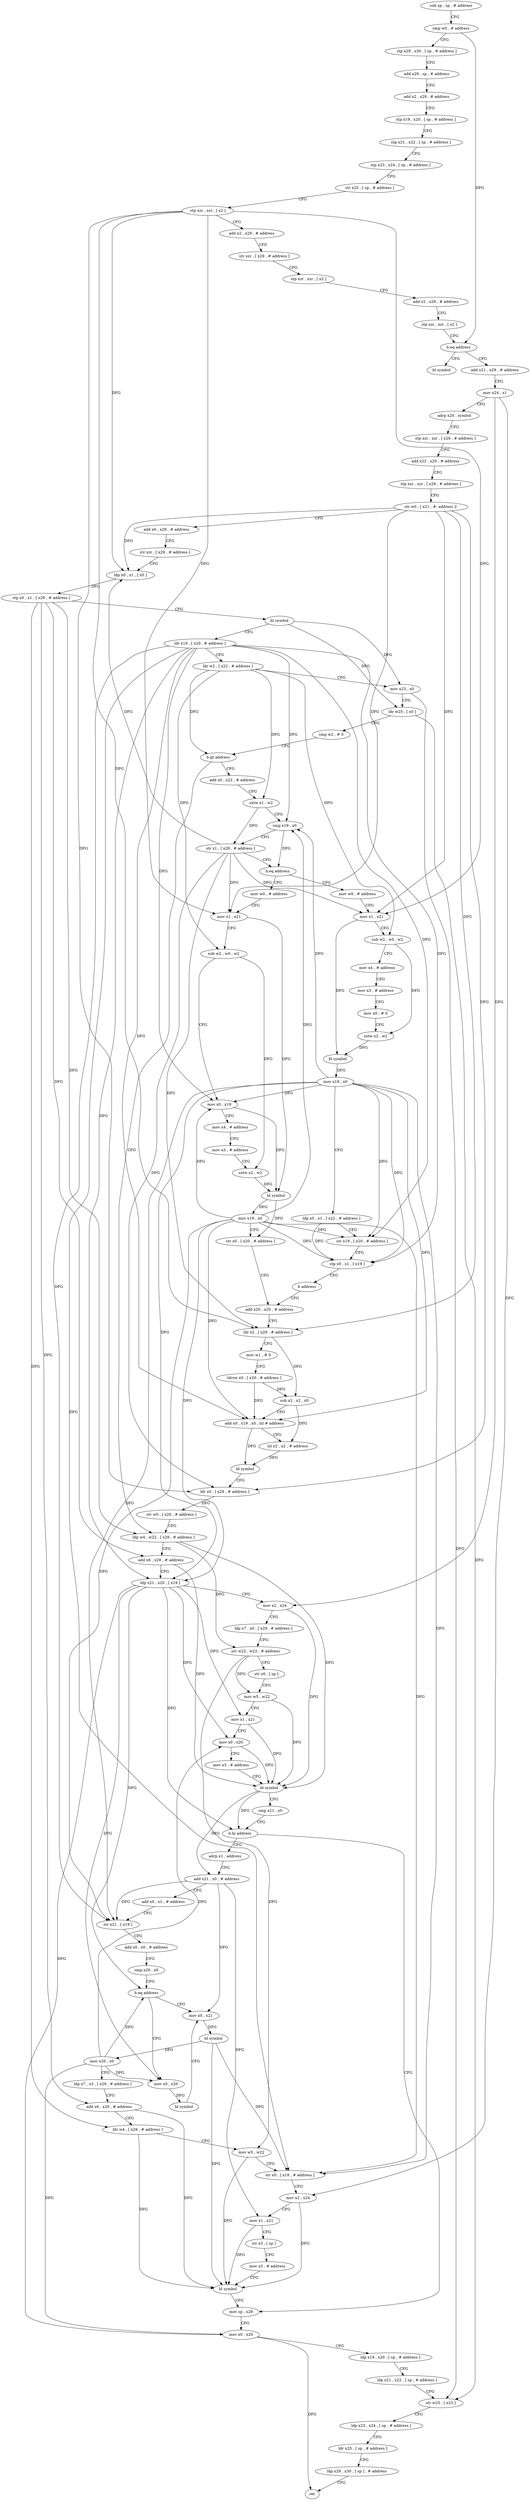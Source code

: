 digraph "func" {
"4349768" [label = "sub sp , sp , # address" ]
"4349772" [label = "cmp w0 , # address" ]
"4349776" [label = "stp x29 , x30 , [ sp , # address ]" ]
"4349780" [label = "add x29 , sp , # address" ]
"4349784" [label = "add x2 , x29 , # address" ]
"4349788" [label = "stp x19 , x20 , [ sp , # address ]" ]
"4349792" [label = "stp x21 , x22 , [ sp , # address ]" ]
"4349796" [label = "stp x23 , x24 , [ sp , # address ]" ]
"4349800" [label = "str x25 , [ sp , # address ]" ]
"4349804" [label = "stp xzr , xzr , [ x2 ]" ]
"4349808" [label = "add x2 , x29 , # address" ]
"4349812" [label = "str xzr , [ x29 , # address ]" ]
"4349816" [label = "stp xzr , xzr , [ x2 ]" ]
"4349820" [label = "add x2 , x29 , # address" ]
"4349824" [label = "stp xzr , xzr , [ x2 ]" ]
"4349828" [label = "b.eq address" ]
"4350236" [label = "bl symbol" ]
"4349832" [label = "add x21 , x29 , # address" ]
"4349836" [label = "mov x24 , x1" ]
"4349840" [label = "adrp x20 , symbol" ]
"4349844" [label = "stp xzr , xzr , [ x29 , # address ]" ]
"4349848" [label = "add x22 , x20 , # address" ]
"4349852" [label = "stp xzr , xzr , [ x29 , # address ]" ]
"4349856" [label = "str w0 , [ x21 , #- address ]!" ]
"4349860" [label = "add x0 , x29 , # address" ]
"4349864" [label = "str xzr , [ x29 , # address ]" ]
"4349868" [label = "ldp x0 , x1 , [ x0 ]" ]
"4349872" [label = "stp x0 , x1 , [ x29 , # address ]" ]
"4349876" [label = "bl symbol" ]
"4349880" [label = "ldr x19 , [ x20 , # address ]" ]
"4349884" [label = "ldr w2 , [ x22 , # address ]" ]
"4349888" [label = "mov x23 , x0" ]
"4349892" [label = "ldr w25 , [ x0 ]" ]
"4349896" [label = "cmp w2 , # 0" ]
"4349900" [label = "b.gt address" ]
"4350004" [label = "ldp w4 , w22 , [ x29 , # address ]" ]
"4349904" [label = "add x0 , x22 , # address" ]
"4350008" [label = "add x6 , x29 , # address" ]
"4350012" [label = "ldp x21 , x20 , [ x19 ]" ]
"4350016" [label = "mov x2 , x24" ]
"4350020" [label = "ldp x7 , x0 , [ x29 , # address ]" ]
"4350024" [label = "orr w22 , w22 , # address" ]
"4350028" [label = "str x0 , [ sp ]" ]
"4350032" [label = "mov w5 , w22" ]
"4350036" [label = "mov x1 , x21" ]
"4350040" [label = "mov x0 , x20" ]
"4350044" [label = "mov x3 , # address" ]
"4350048" [label = "bl symbol" ]
"4350052" [label = "cmp x21 , x0" ]
"4350056" [label = "b.hi address" ]
"4350148" [label = "mov sp , x29" ]
"4350060" [label = "adrp x1 , address" ]
"4349908" [label = "sxtw x1 , w2" ]
"4349912" [label = "cmp x19 , x0" ]
"4349916" [label = "str x1 , [ x29 , # address ]" ]
"4349920" [label = "b.eq address" ]
"4350184" [label = "mov w0 , # address" ]
"4349924" [label = "mov w0 , # address" ]
"4350152" [label = "mov x0 , x20" ]
"4350156" [label = "ldp x19 , x20 , [ sp , # address ]" ]
"4350160" [label = "ldp x21 , x22 , [ sp , # address ]" ]
"4350164" [label = "str w25 , [ x23 ]" ]
"4350168" [label = "ldp x23 , x24 , [ sp , # address ]" ]
"4350172" [label = "ldr x25 , [ sp , # address ]" ]
"4350176" [label = "ldp x29 , x30 , [ sp ] , # address" ]
"4350180" [label = "ret" ]
"4350064" [label = "add x21 , x0 , # address" ]
"4350068" [label = "add x0 , x1 , # address" ]
"4350072" [label = "str x21 , [ x19 ]" ]
"4350076" [label = "add x0 , x0 , # address" ]
"4350080" [label = "cmp x20 , x0" ]
"4350084" [label = "b.eq address" ]
"4350096" [label = "mov x0 , x21" ]
"4350088" [label = "mov x0 , x20" ]
"4350188" [label = "mov x1 , x21" ]
"4350192" [label = "sub w2 , w0 , w2" ]
"4350196" [label = "mov x4 , # address" ]
"4350200" [label = "mov x3 , # address" ]
"4350204" [label = "mov x0 , # 0" ]
"4350208" [label = "sxtw x2 , w2" ]
"4350212" [label = "bl symbol" ]
"4350216" [label = "mov x19 , x0" ]
"4350220" [label = "ldp x0 , x1 , [ x22 , # address ]" ]
"4350224" [label = "str x19 , [ x20 , # address ]" ]
"4350228" [label = "stp x0 , x1 , [ x19 ]" ]
"4350232" [label = "b address" ]
"4349964" [label = "add x20 , x20 , # address" ]
"4349928" [label = "mov x1 , x21" ]
"4349932" [label = "sub w2 , w0 , w2" ]
"4349936" [label = "mov x0 , x19" ]
"4349940" [label = "mov x4 , # address" ]
"4349944" [label = "mov x3 , # address" ]
"4349948" [label = "sxtw x2 , w2" ]
"4349952" [label = "bl symbol" ]
"4349956" [label = "mov x19 , x0" ]
"4349960" [label = "str x0 , [ x20 , # address ]" ]
"4350100" [label = "bl symbol" ]
"4350104" [label = "mov x20 , x0" ]
"4350108" [label = "ldp x7 , x3 , [ x29 , # address ]" ]
"4350112" [label = "add x6 , x29 , # address" ]
"4350116" [label = "ldr w4 , [ x29 , # address ]" ]
"4350120" [label = "mov w5 , w22" ]
"4350124" [label = "str x0 , [ x19 , # address ]" ]
"4350128" [label = "mov x2 , x24" ]
"4350132" [label = "mov x1 , x21" ]
"4350136" [label = "str x3 , [ sp ]" ]
"4350140" [label = "mov x3 , # address" ]
"4350144" [label = "bl symbol" ]
"4350092" [label = "bl symbol" ]
"4349968" [label = "ldr x2 , [ x29 , # address ]" ]
"4349972" [label = "mov w1 , # 0" ]
"4349976" [label = "ldrsw x0 , [ x20 , # address ]" ]
"4349980" [label = "sub x2 , x2 , x0" ]
"4349984" [label = "add x0 , x19 , x0 , lsl # address" ]
"4349988" [label = "lsl x2 , x2 , # address" ]
"4349992" [label = "bl symbol" ]
"4349996" [label = "ldr x0 , [ x29 , # address ]" ]
"4350000" [label = "str w0 , [ x20 , # address ]" ]
"4349768" -> "4349772" [ label = "CFG" ]
"4349772" -> "4349776" [ label = "CFG" ]
"4349772" -> "4349828" [ label = "DFG" ]
"4349776" -> "4349780" [ label = "CFG" ]
"4349780" -> "4349784" [ label = "CFG" ]
"4349784" -> "4349788" [ label = "CFG" ]
"4349788" -> "4349792" [ label = "CFG" ]
"4349792" -> "4349796" [ label = "CFG" ]
"4349796" -> "4349800" [ label = "CFG" ]
"4349800" -> "4349804" [ label = "CFG" ]
"4349804" -> "4349808" [ label = "CFG" ]
"4349804" -> "4349868" [ label = "DFG" ]
"4349804" -> "4349968" [ label = "DFG" ]
"4349804" -> "4349996" [ label = "DFG" ]
"4349804" -> "4350188" [ label = "DFG" ]
"4349804" -> "4349928" [ label = "DFG" ]
"4349808" -> "4349812" [ label = "CFG" ]
"4349812" -> "4349816" [ label = "CFG" ]
"4349816" -> "4349820" [ label = "CFG" ]
"4349820" -> "4349824" [ label = "CFG" ]
"4349824" -> "4349828" [ label = "CFG" ]
"4349828" -> "4350236" [ label = "CFG" ]
"4349828" -> "4349832" [ label = "CFG" ]
"4349832" -> "4349836" [ label = "CFG" ]
"4349836" -> "4349840" [ label = "CFG" ]
"4349836" -> "4350016" [ label = "DFG" ]
"4349836" -> "4350128" [ label = "DFG" ]
"4349840" -> "4349844" [ label = "CFG" ]
"4349844" -> "4349848" [ label = "CFG" ]
"4349848" -> "4349852" [ label = "CFG" ]
"4349852" -> "4349856" [ label = "CFG" ]
"4349856" -> "4349860" [ label = "CFG" ]
"4349856" -> "4349868" [ label = "DFG" ]
"4349856" -> "4350188" [ label = "DFG" ]
"4349856" -> "4349928" [ label = "DFG" ]
"4349856" -> "4349968" [ label = "DFG" ]
"4349856" -> "4349996" [ label = "DFG" ]
"4349860" -> "4349864" [ label = "CFG" ]
"4349864" -> "4349868" [ label = "CFG" ]
"4349868" -> "4349872" [ label = "DFG" ]
"4349872" -> "4349876" [ label = "CFG" ]
"4349872" -> "4350004" [ label = "DFG" ]
"4349872" -> "4350116" [ label = "DFG" ]
"4349872" -> "4350008" [ label = "DFG" ]
"4349872" -> "4350112" [ label = "DFG" ]
"4349876" -> "4349880" [ label = "CFG" ]
"4349876" -> "4349888" [ label = "DFG" ]
"4349876" -> "4349892" [ label = "DFG" ]
"4349880" -> "4349884" [ label = "CFG" ]
"4349880" -> "4350012" [ label = "DFG" ]
"4349880" -> "4349912" [ label = "DFG" ]
"4349880" -> "4350072" [ label = "DFG" ]
"4349880" -> "4350224" [ label = "DFG" ]
"4349880" -> "4350228" [ label = "DFG" ]
"4349880" -> "4349936" [ label = "DFG" ]
"4349880" -> "4350124" [ label = "DFG" ]
"4349880" -> "4349984" [ label = "DFG" ]
"4349884" -> "4349888" [ label = "CFG" ]
"4349884" -> "4349900" [ label = "DFG" ]
"4349884" -> "4349908" [ label = "DFG" ]
"4349884" -> "4350192" [ label = "DFG" ]
"4349884" -> "4349932" [ label = "DFG" ]
"4349888" -> "4349892" [ label = "CFG" ]
"4349888" -> "4350164" [ label = "DFG" ]
"4349892" -> "4349896" [ label = "CFG" ]
"4349892" -> "4350164" [ label = "DFG" ]
"4349896" -> "4349900" [ label = "CFG" ]
"4349900" -> "4350004" [ label = "CFG" ]
"4349900" -> "4349904" [ label = "CFG" ]
"4350004" -> "4350008" [ label = "CFG" ]
"4350004" -> "4350048" [ label = "DFG" ]
"4350004" -> "4350024" [ label = "DFG" ]
"4349904" -> "4349908" [ label = "CFG" ]
"4350008" -> "4350012" [ label = "CFG" ]
"4350008" -> "4350048" [ label = "DFG" ]
"4350012" -> "4350016" [ label = "CFG" ]
"4350012" -> "4350036" [ label = "DFG" ]
"4350012" -> "4350056" [ label = "DFG" ]
"4350012" -> "4350040" [ label = "DFG" ]
"4350012" -> "4350152" [ label = "DFG" ]
"4350012" -> "4350084" [ label = "DFG" ]
"4350012" -> "4350088" [ label = "DFG" ]
"4350016" -> "4350020" [ label = "CFG" ]
"4350016" -> "4350048" [ label = "DFG" ]
"4350020" -> "4350024" [ label = "CFG" ]
"4350024" -> "4350028" [ label = "CFG" ]
"4350024" -> "4350032" [ label = "DFG" ]
"4350024" -> "4350120" [ label = "DFG" ]
"4350028" -> "4350032" [ label = "CFG" ]
"4350032" -> "4350036" [ label = "CFG" ]
"4350032" -> "4350048" [ label = "DFG" ]
"4350036" -> "4350040" [ label = "CFG" ]
"4350036" -> "4350048" [ label = "DFG" ]
"4350040" -> "4350044" [ label = "CFG" ]
"4350040" -> "4350048" [ label = "DFG" ]
"4350044" -> "4350048" [ label = "CFG" ]
"4350048" -> "4350052" [ label = "CFG" ]
"4350048" -> "4350056" [ label = "DFG" ]
"4350048" -> "4350064" [ label = "DFG" ]
"4350052" -> "4350056" [ label = "CFG" ]
"4350056" -> "4350148" [ label = "CFG" ]
"4350056" -> "4350060" [ label = "CFG" ]
"4350148" -> "4350152" [ label = "CFG" ]
"4350060" -> "4350064" [ label = "CFG" ]
"4349908" -> "4349912" [ label = "CFG" ]
"4349908" -> "4349916" [ label = "DFG" ]
"4349912" -> "4349916" [ label = "CFG" ]
"4349912" -> "4349920" [ label = "DFG" ]
"4349916" -> "4349920" [ label = "CFG" ]
"4349916" -> "4349868" [ label = "DFG" ]
"4349916" -> "4349968" [ label = "DFG" ]
"4349916" -> "4349996" [ label = "DFG" ]
"4349916" -> "4350188" [ label = "DFG" ]
"4349916" -> "4349928" [ label = "DFG" ]
"4349920" -> "4350184" [ label = "CFG" ]
"4349920" -> "4349924" [ label = "CFG" ]
"4350184" -> "4350188" [ label = "CFG" ]
"4349924" -> "4349928" [ label = "CFG" ]
"4350152" -> "4350156" [ label = "CFG" ]
"4350152" -> "4350180" [ label = "DFG" ]
"4350156" -> "4350160" [ label = "CFG" ]
"4350160" -> "4350164" [ label = "CFG" ]
"4350164" -> "4350168" [ label = "CFG" ]
"4350168" -> "4350172" [ label = "CFG" ]
"4350172" -> "4350176" [ label = "CFG" ]
"4350176" -> "4350180" [ label = "CFG" ]
"4350064" -> "4350068" [ label = "CFG" ]
"4350064" -> "4350072" [ label = "DFG" ]
"4350064" -> "4350096" [ label = "DFG" ]
"4350064" -> "4350132" [ label = "DFG" ]
"4350068" -> "4350072" [ label = "CFG" ]
"4350072" -> "4350076" [ label = "CFG" ]
"4350076" -> "4350080" [ label = "CFG" ]
"4350080" -> "4350084" [ label = "CFG" ]
"4350084" -> "4350096" [ label = "CFG" ]
"4350084" -> "4350088" [ label = "CFG" ]
"4350096" -> "4350100" [ label = "DFG" ]
"4350088" -> "4350092" [ label = "DFG" ]
"4350188" -> "4350192" [ label = "CFG" ]
"4350188" -> "4350212" [ label = "DFG" ]
"4350192" -> "4350196" [ label = "CFG" ]
"4350192" -> "4350208" [ label = "DFG" ]
"4350196" -> "4350200" [ label = "CFG" ]
"4350200" -> "4350204" [ label = "CFG" ]
"4350204" -> "4350208" [ label = "CFG" ]
"4350208" -> "4350212" [ label = "DFG" ]
"4350212" -> "4350216" [ label = "DFG" ]
"4350216" -> "4350220" [ label = "CFG" ]
"4350216" -> "4350012" [ label = "DFG" ]
"4350216" -> "4349912" [ label = "DFG" ]
"4350216" -> "4350072" [ label = "DFG" ]
"4350216" -> "4350224" [ label = "DFG" ]
"4350216" -> "4350228" [ label = "DFG" ]
"4350216" -> "4349936" [ label = "DFG" ]
"4350216" -> "4350124" [ label = "DFG" ]
"4350216" -> "4349984" [ label = "DFG" ]
"4350220" -> "4350224" [ label = "CFG" ]
"4350220" -> "4350228" [ label = "DFG" ]
"4350224" -> "4350228" [ label = "CFG" ]
"4350228" -> "4350232" [ label = "CFG" ]
"4350232" -> "4349964" [ label = "CFG" ]
"4349964" -> "4349968" [ label = "CFG" ]
"4349928" -> "4349932" [ label = "CFG" ]
"4349928" -> "4349952" [ label = "DFG" ]
"4349932" -> "4349936" [ label = "CFG" ]
"4349932" -> "4349948" [ label = "DFG" ]
"4349936" -> "4349940" [ label = "CFG" ]
"4349936" -> "4349952" [ label = "DFG" ]
"4349940" -> "4349944" [ label = "CFG" ]
"4349944" -> "4349948" [ label = "CFG" ]
"4349948" -> "4349952" [ label = "DFG" ]
"4349952" -> "4349956" [ label = "DFG" ]
"4349952" -> "4349960" [ label = "DFG" ]
"4349956" -> "4349960" [ label = "CFG" ]
"4349956" -> "4350012" [ label = "DFG" ]
"4349956" -> "4349912" [ label = "DFG" ]
"4349956" -> "4350224" [ label = "DFG" ]
"4349956" -> "4349936" [ label = "DFG" ]
"4349956" -> "4350072" [ label = "DFG" ]
"4349956" -> "4350228" [ label = "DFG" ]
"4349956" -> "4350124" [ label = "DFG" ]
"4349956" -> "4349984" [ label = "DFG" ]
"4349960" -> "4349964" [ label = "CFG" ]
"4350100" -> "4350104" [ label = "DFG" ]
"4350100" -> "4350124" [ label = "DFG" ]
"4350100" -> "4350144" [ label = "DFG" ]
"4350104" -> "4350108" [ label = "CFG" ]
"4350104" -> "4350040" [ label = "DFG" ]
"4350104" -> "4350152" [ label = "DFG" ]
"4350104" -> "4350084" [ label = "DFG" ]
"4350104" -> "4350088" [ label = "DFG" ]
"4350108" -> "4350112" [ label = "CFG" ]
"4350112" -> "4350116" [ label = "CFG" ]
"4350112" -> "4350144" [ label = "DFG" ]
"4350116" -> "4350120" [ label = "CFG" ]
"4350116" -> "4350144" [ label = "DFG" ]
"4350120" -> "4350124" [ label = "CFG" ]
"4350120" -> "4350144" [ label = "DFG" ]
"4350124" -> "4350128" [ label = "CFG" ]
"4350128" -> "4350132" [ label = "CFG" ]
"4350128" -> "4350144" [ label = "DFG" ]
"4350132" -> "4350136" [ label = "CFG" ]
"4350132" -> "4350144" [ label = "DFG" ]
"4350136" -> "4350140" [ label = "CFG" ]
"4350140" -> "4350144" [ label = "CFG" ]
"4350144" -> "4350148" [ label = "CFG" ]
"4350092" -> "4350096" [ label = "CFG" ]
"4349968" -> "4349972" [ label = "CFG" ]
"4349968" -> "4349980" [ label = "DFG" ]
"4349972" -> "4349976" [ label = "CFG" ]
"4349976" -> "4349980" [ label = "DFG" ]
"4349976" -> "4349984" [ label = "DFG" ]
"4349980" -> "4349984" [ label = "CFG" ]
"4349980" -> "4349988" [ label = "DFG" ]
"4349984" -> "4349988" [ label = "CFG" ]
"4349984" -> "4349992" [ label = "DFG" ]
"4349988" -> "4349992" [ label = "DFG" ]
"4349992" -> "4349996" [ label = "CFG" ]
"4349996" -> "4350000" [ label = "DFG" ]
"4350000" -> "4350004" [ label = "CFG" ]
}
